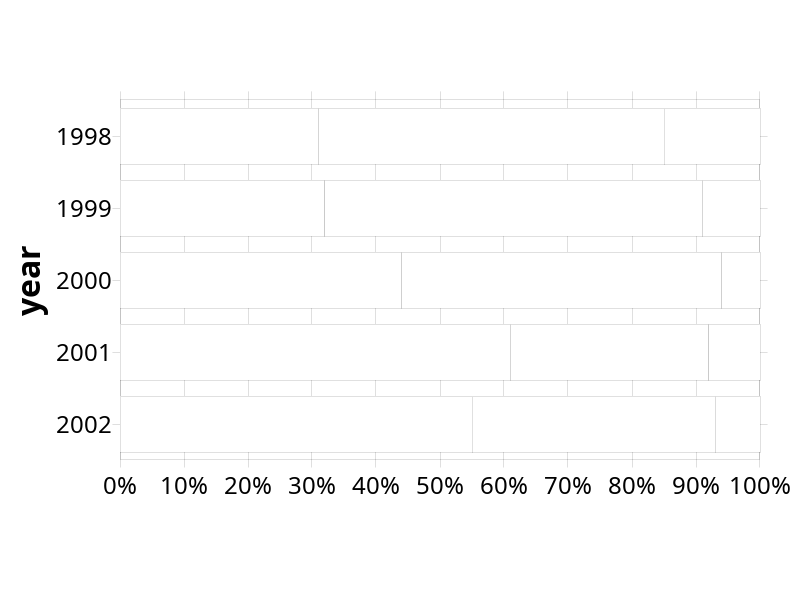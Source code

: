 {
  "sha1": "g8prlfxcqpkjgy7w190qna78x0sjdpx",
  "insertion": {
    "when": "2024-06-01T09:03:07.387Z",
    "user": "plantuml@gmail.com"
  }
}
@startjcckit(800,600)
data/curves = c1 c2 c3
data/c1/y = 1998 1999 2000 2001 2002
data/c1/x = 31 32 44 61 55
data/c2/y = 1998 1999 2000 2001 2002
data/c2/x = 54 59 50 31 38
data/c3/y = 1998 1999 2000 2001 2002
data/c3/x = 15  9  6  8  7
background = 0xffffff
defaultCoordinateSystem/ticLabelFormat = %d
defaultCoordinateSystem/ticLabelAttributes/fontSize = 0.03
defaultCoordinateSystem/axisLabelAttributes/fontSize = 0.04
defaultCoordinateSystem/axisLabelAttributes/fontStyle = bold
plot/coordinateSystem/xAxis/ = defaultCoordinateSystem/
plot/coordinateSystem/xAxis/axisLabel =  
plot/coordinateSystem/xAxis/ticLabelFormat = %d%% 
plot/coordinateSystem/xAxis/grid = true
plot/coordinateSystem/xAxis/minimum = 0
plot/coordinateSystem/xAxis/maximum = 100
plot/coordinateSystem/yAxis/ = defaultCoordinateSystem/
plot/coordinateSystem/yAxis/axisLabel = year
plot/coordinateSystem/yAxis/minimum = 2002.5
plot/coordinateSystem/yAxis/maximum = 1997.5
plot/initialHintForNextCurve/className = jcckit.plot.PositionHint
plot/initialHintForNextCurve/position = 0.15 0
defaultDefinition/symbolFactory/className = jcckit.plot.BarFactory
defaultDefinition/symbolFactory/stacked = true
defaultDefinition/symbolFactory/size = 0.07
defaultDefinition/symbolFactory/horizontalBars = true
defaultDefinition/symbolFactory/attributes/className = jcckit.graphic.BasicGraphicAttributes
defaultDefinition/symbolFactory/attributes/lineColor = 0
defaultDefinition/withLine = false
plot/curveFactory/definitions = def1 def2 def3
plot/curveFactory/def1/ = defaultDefinition/
plot/curveFactory/def1/symbolFactory/attributes/fillColor = 0xcaff
plot/curveFactory/def2/ = defaultDefinition/
plot/curveFactory/def2/symbolFactory/attributes/fillColor = 0xffca00
plot/curveFactory/def3/ = defaultDefinition/
plot/curveFactory/def3/symbolFactory/attributes/fillColor = 0xa0ff80
plot/legendVisible = false
@endjcckit
